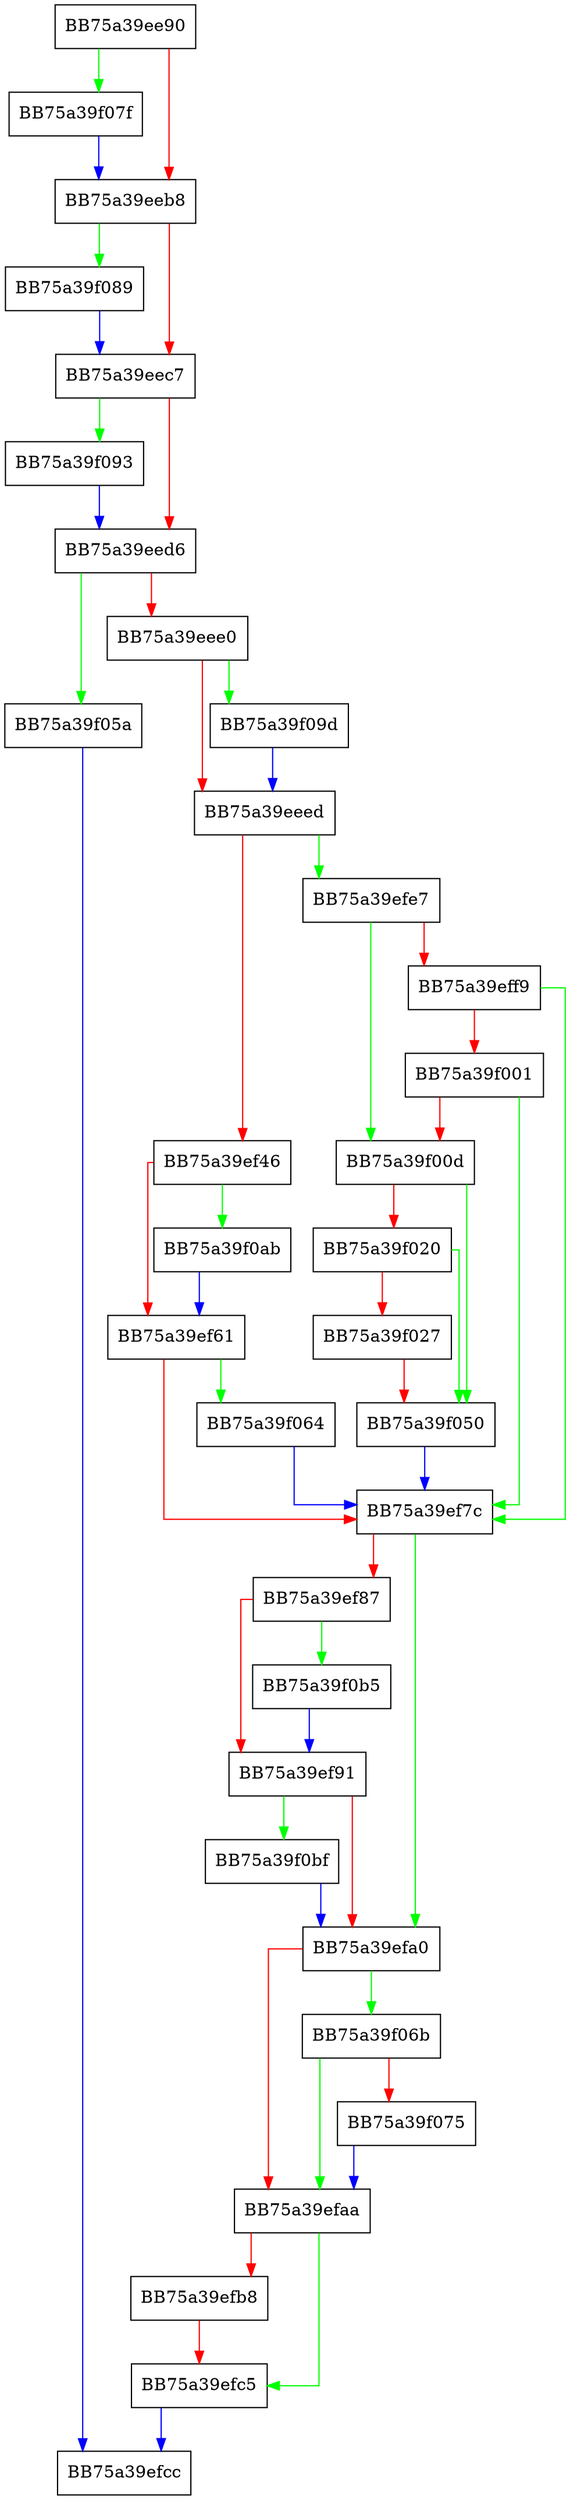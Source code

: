 digraph FindNextUsingPlugin {
  node [shape="box"];
  graph [splines=ortho];
  BB75a39ee90 -> BB75a39f07f [color="green"];
  BB75a39ee90 -> BB75a39eeb8 [color="red"];
  BB75a39eeb8 -> BB75a39f089 [color="green"];
  BB75a39eeb8 -> BB75a39eec7 [color="red"];
  BB75a39eec7 -> BB75a39f093 [color="green"];
  BB75a39eec7 -> BB75a39eed6 [color="red"];
  BB75a39eed6 -> BB75a39f05a [color="green"];
  BB75a39eed6 -> BB75a39eee0 [color="red"];
  BB75a39eee0 -> BB75a39f09d [color="green"];
  BB75a39eee0 -> BB75a39eeed [color="red"];
  BB75a39eeed -> BB75a39efe7 [color="green"];
  BB75a39eeed -> BB75a39ef46 [color="red"];
  BB75a39ef46 -> BB75a39f0ab [color="green"];
  BB75a39ef46 -> BB75a39ef61 [color="red"];
  BB75a39ef61 -> BB75a39f064 [color="green"];
  BB75a39ef61 -> BB75a39ef7c [color="red"];
  BB75a39ef7c -> BB75a39efa0 [color="green"];
  BB75a39ef7c -> BB75a39ef87 [color="red"];
  BB75a39ef87 -> BB75a39f0b5 [color="green"];
  BB75a39ef87 -> BB75a39ef91 [color="red"];
  BB75a39ef91 -> BB75a39f0bf [color="green"];
  BB75a39ef91 -> BB75a39efa0 [color="red"];
  BB75a39efa0 -> BB75a39f06b [color="green"];
  BB75a39efa0 -> BB75a39efaa [color="red"];
  BB75a39efaa -> BB75a39efc5 [color="green"];
  BB75a39efaa -> BB75a39efb8 [color="red"];
  BB75a39efb8 -> BB75a39efc5 [color="red"];
  BB75a39efc5 -> BB75a39efcc [color="blue"];
  BB75a39efe7 -> BB75a39f00d [color="green"];
  BB75a39efe7 -> BB75a39eff9 [color="red"];
  BB75a39eff9 -> BB75a39ef7c [color="green"];
  BB75a39eff9 -> BB75a39f001 [color="red"];
  BB75a39f001 -> BB75a39ef7c [color="green"];
  BB75a39f001 -> BB75a39f00d [color="red"];
  BB75a39f00d -> BB75a39f050 [color="green"];
  BB75a39f00d -> BB75a39f020 [color="red"];
  BB75a39f020 -> BB75a39f050 [color="green"];
  BB75a39f020 -> BB75a39f027 [color="red"];
  BB75a39f027 -> BB75a39f050 [color="red"];
  BB75a39f050 -> BB75a39ef7c [color="blue"];
  BB75a39f05a -> BB75a39efcc [color="blue"];
  BB75a39f064 -> BB75a39ef7c [color="blue"];
  BB75a39f06b -> BB75a39efaa [color="green"];
  BB75a39f06b -> BB75a39f075 [color="red"];
  BB75a39f075 -> BB75a39efaa [color="blue"];
  BB75a39f07f -> BB75a39eeb8 [color="blue"];
  BB75a39f089 -> BB75a39eec7 [color="blue"];
  BB75a39f093 -> BB75a39eed6 [color="blue"];
  BB75a39f09d -> BB75a39eeed [color="blue"];
  BB75a39f0ab -> BB75a39ef61 [color="blue"];
  BB75a39f0b5 -> BB75a39ef91 [color="blue"];
  BB75a39f0bf -> BB75a39efa0 [color="blue"];
}